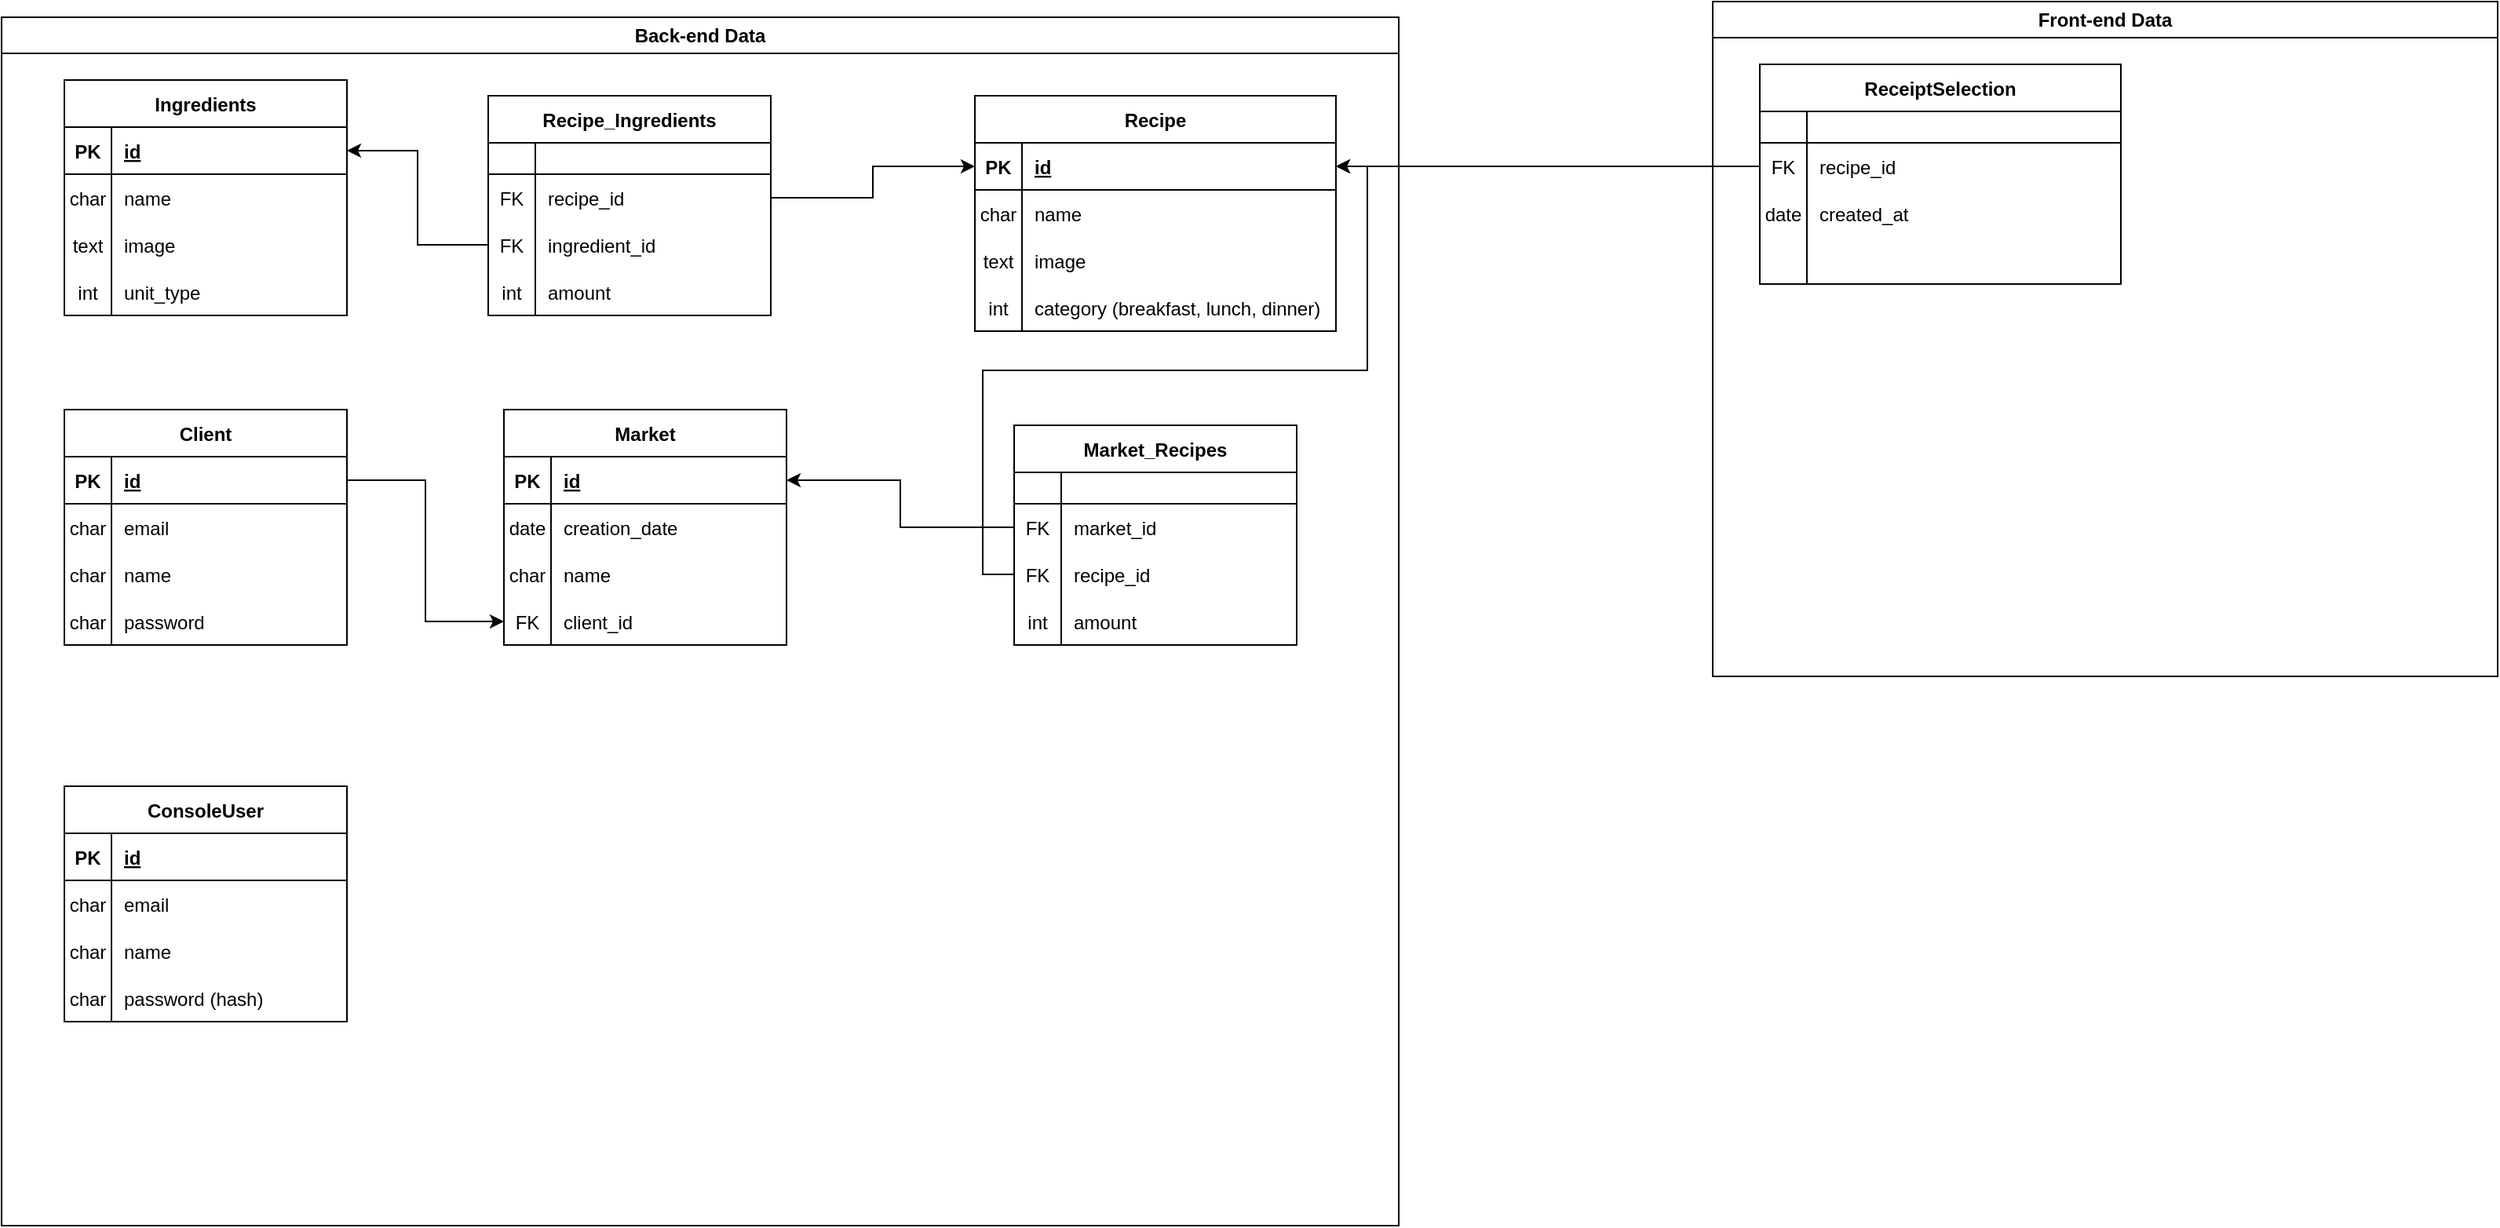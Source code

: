 <mxfile version="20.8.20" type="github">
  <diagram name="Page-1" id="2_nKHmF8KmEiTMEDa6mg">
    <mxGraphModel dx="2074" dy="1148" grid="1" gridSize="10" guides="1" tooltips="1" connect="1" arrows="1" fold="1" page="1" pageScale="1" pageWidth="850" pageHeight="1100" math="0" shadow="0">
      <root>
        <mxCell id="0" />
        <mxCell id="1" parent="0" />
        <mxCell id="o8aWOO_h_zoaQHfDm-lS-99" value="ReceiptSelection" style="shape=table;startSize=30;container=1;collapsible=1;childLayout=tableLayout;fixedRows=1;rowLines=0;fontStyle=1;align=center;resizeLast=1;" vertex="1" parent="1">
          <mxGeometry x="1130" y="130" width="230" height="140" as="geometry" />
        </mxCell>
        <mxCell id="o8aWOO_h_zoaQHfDm-lS-100" value="" style="shape=tableRow;horizontal=0;startSize=0;swimlaneHead=0;swimlaneBody=0;fillColor=none;collapsible=0;dropTarget=0;points=[[0,0.5],[1,0.5]];portConstraint=eastwest;top=0;left=0;right=0;bottom=1;" vertex="1" parent="o8aWOO_h_zoaQHfDm-lS-99">
          <mxGeometry y="30" width="230" height="20" as="geometry" />
        </mxCell>
        <mxCell id="o8aWOO_h_zoaQHfDm-lS-101" value="" style="shape=partialRectangle;connectable=0;fillColor=none;top=0;left=0;bottom=0;right=0;fontStyle=1;overflow=hidden;" vertex="1" parent="o8aWOO_h_zoaQHfDm-lS-100">
          <mxGeometry width="30" height="20" as="geometry">
            <mxRectangle width="30" height="20" as="alternateBounds" />
          </mxGeometry>
        </mxCell>
        <mxCell id="o8aWOO_h_zoaQHfDm-lS-102" value="" style="shape=partialRectangle;connectable=0;fillColor=none;top=0;left=0;bottom=0;right=0;align=left;spacingLeft=6;fontStyle=5;overflow=hidden;" vertex="1" parent="o8aWOO_h_zoaQHfDm-lS-100">
          <mxGeometry x="30" width="200" height="20" as="geometry">
            <mxRectangle width="200" height="20" as="alternateBounds" />
          </mxGeometry>
        </mxCell>
        <mxCell id="o8aWOO_h_zoaQHfDm-lS-103" value="" style="shape=tableRow;horizontal=0;startSize=0;swimlaneHead=0;swimlaneBody=0;fillColor=none;collapsible=0;dropTarget=0;points=[[0,0.5],[1,0.5]];portConstraint=eastwest;top=0;left=0;right=0;bottom=0;" vertex="1" parent="o8aWOO_h_zoaQHfDm-lS-99">
          <mxGeometry y="50" width="230" height="30" as="geometry" />
        </mxCell>
        <mxCell id="o8aWOO_h_zoaQHfDm-lS-104" value="FK" style="shape=partialRectangle;connectable=0;fillColor=none;top=0;left=0;bottom=0;right=0;editable=1;overflow=hidden;" vertex="1" parent="o8aWOO_h_zoaQHfDm-lS-103">
          <mxGeometry width="30" height="30" as="geometry">
            <mxRectangle width="30" height="30" as="alternateBounds" />
          </mxGeometry>
        </mxCell>
        <mxCell id="o8aWOO_h_zoaQHfDm-lS-105" value="recipe_id" style="shape=partialRectangle;connectable=0;fillColor=none;top=0;left=0;bottom=0;right=0;align=left;spacingLeft=6;overflow=hidden;" vertex="1" parent="o8aWOO_h_zoaQHfDm-lS-103">
          <mxGeometry x="30" width="200" height="30" as="geometry">
            <mxRectangle width="200" height="30" as="alternateBounds" />
          </mxGeometry>
        </mxCell>
        <mxCell id="o8aWOO_h_zoaQHfDm-lS-106" value="" style="shape=tableRow;horizontal=0;startSize=0;swimlaneHead=0;swimlaneBody=0;fillColor=none;collapsible=0;dropTarget=0;points=[[0,0.5],[1,0.5]];portConstraint=eastwest;top=0;left=0;right=0;bottom=0;" vertex="1" parent="o8aWOO_h_zoaQHfDm-lS-99">
          <mxGeometry y="80" width="230" height="30" as="geometry" />
        </mxCell>
        <mxCell id="o8aWOO_h_zoaQHfDm-lS-107" value="date" style="shape=partialRectangle;connectable=0;fillColor=none;top=0;left=0;bottom=0;right=0;editable=1;overflow=hidden;" vertex="1" parent="o8aWOO_h_zoaQHfDm-lS-106">
          <mxGeometry width="30" height="30" as="geometry">
            <mxRectangle width="30" height="30" as="alternateBounds" />
          </mxGeometry>
        </mxCell>
        <mxCell id="o8aWOO_h_zoaQHfDm-lS-108" value="created_at" style="shape=partialRectangle;connectable=0;fillColor=none;top=0;left=0;bottom=0;right=0;align=left;spacingLeft=6;overflow=hidden;" vertex="1" parent="o8aWOO_h_zoaQHfDm-lS-106">
          <mxGeometry x="30" width="200" height="30" as="geometry">
            <mxRectangle width="200" height="30" as="alternateBounds" />
          </mxGeometry>
        </mxCell>
        <mxCell id="o8aWOO_h_zoaQHfDm-lS-109" value="" style="shape=tableRow;horizontal=0;startSize=0;swimlaneHead=0;swimlaneBody=0;fillColor=none;collapsible=0;dropTarget=0;points=[[0,0.5],[1,0.5]];portConstraint=eastwest;top=0;left=0;right=0;bottom=0;" vertex="1" parent="o8aWOO_h_zoaQHfDm-lS-99">
          <mxGeometry y="110" width="230" height="30" as="geometry" />
        </mxCell>
        <mxCell id="o8aWOO_h_zoaQHfDm-lS-110" value="" style="shape=partialRectangle;connectable=0;fillColor=none;top=0;left=0;bottom=0;right=0;editable=1;overflow=hidden;" vertex="1" parent="o8aWOO_h_zoaQHfDm-lS-109">
          <mxGeometry width="30" height="30" as="geometry">
            <mxRectangle width="30" height="30" as="alternateBounds" />
          </mxGeometry>
        </mxCell>
        <mxCell id="o8aWOO_h_zoaQHfDm-lS-111" value="" style="shape=partialRectangle;connectable=0;fillColor=none;top=0;left=0;bottom=0;right=0;align=left;spacingLeft=6;overflow=hidden;" vertex="1" parent="o8aWOO_h_zoaQHfDm-lS-109">
          <mxGeometry x="30" width="200" height="30" as="geometry">
            <mxRectangle width="200" height="30" as="alternateBounds" />
          </mxGeometry>
        </mxCell>
        <mxCell id="o8aWOO_h_zoaQHfDm-lS-113" style="edgeStyle=orthogonalEdgeStyle;rounded=0;orthogonalLoop=1;jettySize=auto;html=1;entryX=1;entryY=0.5;entryDx=0;entryDy=0;" edge="1" parent="1" source="o8aWOO_h_zoaQHfDm-lS-103" target="o8aWOO_h_zoaQHfDm-lS-15">
          <mxGeometry relative="1" as="geometry" />
        </mxCell>
        <mxCell id="o8aWOO_h_zoaQHfDm-lS-114" value="Back-end Data" style="swimlane;whiteSpace=wrap;html=1;" vertex="1" parent="1">
          <mxGeometry x="10" y="100" width="890" height="770" as="geometry" />
        </mxCell>
        <mxCell id="o8aWOO_h_zoaQHfDm-lS-1" value="Ingredients" style="shape=table;startSize=30;container=1;collapsible=1;childLayout=tableLayout;fixedRows=1;rowLines=0;fontStyle=1;align=center;resizeLast=1;" vertex="1" parent="o8aWOO_h_zoaQHfDm-lS-114">
          <mxGeometry x="40" y="40" width="180" height="150" as="geometry" />
        </mxCell>
        <mxCell id="o8aWOO_h_zoaQHfDm-lS-2" value="" style="shape=tableRow;horizontal=0;startSize=0;swimlaneHead=0;swimlaneBody=0;fillColor=none;collapsible=0;dropTarget=0;points=[[0,0.5],[1,0.5]];portConstraint=eastwest;top=0;left=0;right=0;bottom=1;" vertex="1" parent="o8aWOO_h_zoaQHfDm-lS-1">
          <mxGeometry y="30" width="180" height="30" as="geometry" />
        </mxCell>
        <mxCell id="o8aWOO_h_zoaQHfDm-lS-3" value="PK" style="shape=partialRectangle;connectable=0;fillColor=none;top=0;left=0;bottom=0;right=0;fontStyle=1;overflow=hidden;" vertex="1" parent="o8aWOO_h_zoaQHfDm-lS-2">
          <mxGeometry width="30" height="30" as="geometry">
            <mxRectangle width="30" height="30" as="alternateBounds" />
          </mxGeometry>
        </mxCell>
        <mxCell id="o8aWOO_h_zoaQHfDm-lS-4" value="id" style="shape=partialRectangle;connectable=0;fillColor=none;top=0;left=0;bottom=0;right=0;align=left;spacingLeft=6;fontStyle=5;overflow=hidden;" vertex="1" parent="o8aWOO_h_zoaQHfDm-lS-2">
          <mxGeometry x="30" width="150" height="30" as="geometry">
            <mxRectangle width="150" height="30" as="alternateBounds" />
          </mxGeometry>
        </mxCell>
        <mxCell id="o8aWOO_h_zoaQHfDm-lS-5" value="" style="shape=tableRow;horizontal=0;startSize=0;swimlaneHead=0;swimlaneBody=0;fillColor=none;collapsible=0;dropTarget=0;points=[[0,0.5],[1,0.5]];portConstraint=eastwest;top=0;left=0;right=0;bottom=0;" vertex="1" parent="o8aWOO_h_zoaQHfDm-lS-1">
          <mxGeometry y="60" width="180" height="30" as="geometry" />
        </mxCell>
        <mxCell id="o8aWOO_h_zoaQHfDm-lS-6" value="char" style="shape=partialRectangle;connectable=0;fillColor=none;top=0;left=0;bottom=0;right=0;editable=1;overflow=hidden;" vertex="1" parent="o8aWOO_h_zoaQHfDm-lS-5">
          <mxGeometry width="30" height="30" as="geometry">
            <mxRectangle width="30" height="30" as="alternateBounds" />
          </mxGeometry>
        </mxCell>
        <mxCell id="o8aWOO_h_zoaQHfDm-lS-7" value="name" style="shape=partialRectangle;connectable=0;fillColor=none;top=0;left=0;bottom=0;right=0;align=left;spacingLeft=6;overflow=hidden;" vertex="1" parent="o8aWOO_h_zoaQHfDm-lS-5">
          <mxGeometry x="30" width="150" height="30" as="geometry">
            <mxRectangle width="150" height="30" as="alternateBounds" />
          </mxGeometry>
        </mxCell>
        <mxCell id="o8aWOO_h_zoaQHfDm-lS-8" value="" style="shape=tableRow;horizontal=0;startSize=0;swimlaneHead=0;swimlaneBody=0;fillColor=none;collapsible=0;dropTarget=0;points=[[0,0.5],[1,0.5]];portConstraint=eastwest;top=0;left=0;right=0;bottom=0;" vertex="1" parent="o8aWOO_h_zoaQHfDm-lS-1">
          <mxGeometry y="90" width="180" height="30" as="geometry" />
        </mxCell>
        <mxCell id="o8aWOO_h_zoaQHfDm-lS-9" value="text" style="shape=partialRectangle;connectable=0;fillColor=none;top=0;left=0;bottom=0;right=0;editable=1;overflow=hidden;" vertex="1" parent="o8aWOO_h_zoaQHfDm-lS-8">
          <mxGeometry width="30" height="30" as="geometry">
            <mxRectangle width="30" height="30" as="alternateBounds" />
          </mxGeometry>
        </mxCell>
        <mxCell id="o8aWOO_h_zoaQHfDm-lS-10" value="image" style="shape=partialRectangle;connectable=0;fillColor=none;top=0;left=0;bottom=0;right=0;align=left;spacingLeft=6;overflow=hidden;" vertex="1" parent="o8aWOO_h_zoaQHfDm-lS-8">
          <mxGeometry x="30" width="150" height="30" as="geometry">
            <mxRectangle width="150" height="30" as="alternateBounds" />
          </mxGeometry>
        </mxCell>
        <mxCell id="o8aWOO_h_zoaQHfDm-lS-11" value="" style="shape=tableRow;horizontal=0;startSize=0;swimlaneHead=0;swimlaneBody=0;fillColor=none;collapsible=0;dropTarget=0;points=[[0,0.5],[1,0.5]];portConstraint=eastwest;top=0;left=0;right=0;bottom=0;" vertex="1" parent="o8aWOO_h_zoaQHfDm-lS-1">
          <mxGeometry y="120" width="180" height="30" as="geometry" />
        </mxCell>
        <mxCell id="o8aWOO_h_zoaQHfDm-lS-12" value="int" style="shape=partialRectangle;connectable=0;fillColor=none;top=0;left=0;bottom=0;right=0;editable=1;overflow=hidden;" vertex="1" parent="o8aWOO_h_zoaQHfDm-lS-11">
          <mxGeometry width="30" height="30" as="geometry">
            <mxRectangle width="30" height="30" as="alternateBounds" />
          </mxGeometry>
        </mxCell>
        <mxCell id="o8aWOO_h_zoaQHfDm-lS-13" value="unit_type" style="shape=partialRectangle;connectable=0;fillColor=none;top=0;left=0;bottom=0;right=0;align=left;spacingLeft=6;overflow=hidden;" vertex="1" parent="o8aWOO_h_zoaQHfDm-lS-11">
          <mxGeometry x="30" width="150" height="30" as="geometry">
            <mxRectangle width="150" height="30" as="alternateBounds" />
          </mxGeometry>
        </mxCell>
        <mxCell id="o8aWOO_h_zoaQHfDm-lS-14" value="Recipe" style="shape=table;startSize=30;container=1;collapsible=1;childLayout=tableLayout;fixedRows=1;rowLines=0;fontStyle=1;align=center;resizeLast=1;" vertex="1" parent="o8aWOO_h_zoaQHfDm-lS-114">
          <mxGeometry x="620" y="50" width="230" height="150" as="geometry" />
        </mxCell>
        <mxCell id="o8aWOO_h_zoaQHfDm-lS-15" value="" style="shape=tableRow;horizontal=0;startSize=0;swimlaneHead=0;swimlaneBody=0;fillColor=none;collapsible=0;dropTarget=0;points=[[0,0.5],[1,0.5]];portConstraint=eastwest;top=0;left=0;right=0;bottom=1;" vertex="1" parent="o8aWOO_h_zoaQHfDm-lS-14">
          <mxGeometry y="30" width="230" height="30" as="geometry" />
        </mxCell>
        <mxCell id="o8aWOO_h_zoaQHfDm-lS-16" value="PK" style="shape=partialRectangle;connectable=0;fillColor=none;top=0;left=0;bottom=0;right=0;fontStyle=1;overflow=hidden;" vertex="1" parent="o8aWOO_h_zoaQHfDm-lS-15">
          <mxGeometry width="30" height="30" as="geometry">
            <mxRectangle width="30" height="30" as="alternateBounds" />
          </mxGeometry>
        </mxCell>
        <mxCell id="o8aWOO_h_zoaQHfDm-lS-17" value="id" style="shape=partialRectangle;connectable=0;fillColor=none;top=0;left=0;bottom=0;right=0;align=left;spacingLeft=6;fontStyle=5;overflow=hidden;" vertex="1" parent="o8aWOO_h_zoaQHfDm-lS-15">
          <mxGeometry x="30" width="200" height="30" as="geometry">
            <mxRectangle width="200" height="30" as="alternateBounds" />
          </mxGeometry>
        </mxCell>
        <mxCell id="o8aWOO_h_zoaQHfDm-lS-18" value="" style="shape=tableRow;horizontal=0;startSize=0;swimlaneHead=0;swimlaneBody=0;fillColor=none;collapsible=0;dropTarget=0;points=[[0,0.5],[1,0.5]];portConstraint=eastwest;top=0;left=0;right=0;bottom=0;" vertex="1" parent="o8aWOO_h_zoaQHfDm-lS-14">
          <mxGeometry y="60" width="230" height="30" as="geometry" />
        </mxCell>
        <mxCell id="o8aWOO_h_zoaQHfDm-lS-19" value="char" style="shape=partialRectangle;connectable=0;fillColor=none;top=0;left=0;bottom=0;right=0;editable=1;overflow=hidden;" vertex="1" parent="o8aWOO_h_zoaQHfDm-lS-18">
          <mxGeometry width="30" height="30" as="geometry">
            <mxRectangle width="30" height="30" as="alternateBounds" />
          </mxGeometry>
        </mxCell>
        <mxCell id="o8aWOO_h_zoaQHfDm-lS-20" value="name" style="shape=partialRectangle;connectable=0;fillColor=none;top=0;left=0;bottom=0;right=0;align=left;spacingLeft=6;overflow=hidden;" vertex="1" parent="o8aWOO_h_zoaQHfDm-lS-18">
          <mxGeometry x="30" width="200" height="30" as="geometry">
            <mxRectangle width="200" height="30" as="alternateBounds" />
          </mxGeometry>
        </mxCell>
        <mxCell id="o8aWOO_h_zoaQHfDm-lS-21" value="" style="shape=tableRow;horizontal=0;startSize=0;swimlaneHead=0;swimlaneBody=0;fillColor=none;collapsible=0;dropTarget=0;points=[[0,0.5],[1,0.5]];portConstraint=eastwest;top=0;left=0;right=0;bottom=0;" vertex="1" parent="o8aWOO_h_zoaQHfDm-lS-14">
          <mxGeometry y="90" width="230" height="30" as="geometry" />
        </mxCell>
        <mxCell id="o8aWOO_h_zoaQHfDm-lS-22" value="text" style="shape=partialRectangle;connectable=0;fillColor=none;top=0;left=0;bottom=0;right=0;editable=1;overflow=hidden;" vertex="1" parent="o8aWOO_h_zoaQHfDm-lS-21">
          <mxGeometry width="30" height="30" as="geometry">
            <mxRectangle width="30" height="30" as="alternateBounds" />
          </mxGeometry>
        </mxCell>
        <mxCell id="o8aWOO_h_zoaQHfDm-lS-23" value="image" style="shape=partialRectangle;connectable=0;fillColor=none;top=0;left=0;bottom=0;right=0;align=left;spacingLeft=6;overflow=hidden;" vertex="1" parent="o8aWOO_h_zoaQHfDm-lS-21">
          <mxGeometry x="30" width="200" height="30" as="geometry">
            <mxRectangle width="200" height="30" as="alternateBounds" />
          </mxGeometry>
        </mxCell>
        <mxCell id="o8aWOO_h_zoaQHfDm-lS-24" value="" style="shape=tableRow;horizontal=0;startSize=0;swimlaneHead=0;swimlaneBody=0;fillColor=none;collapsible=0;dropTarget=0;points=[[0,0.5],[1,0.5]];portConstraint=eastwest;top=0;left=0;right=0;bottom=0;" vertex="1" parent="o8aWOO_h_zoaQHfDm-lS-14">
          <mxGeometry y="120" width="230" height="30" as="geometry" />
        </mxCell>
        <mxCell id="o8aWOO_h_zoaQHfDm-lS-25" value="int" style="shape=partialRectangle;connectable=0;fillColor=none;top=0;left=0;bottom=0;right=0;editable=1;overflow=hidden;" vertex="1" parent="o8aWOO_h_zoaQHfDm-lS-24">
          <mxGeometry width="30" height="30" as="geometry">
            <mxRectangle width="30" height="30" as="alternateBounds" />
          </mxGeometry>
        </mxCell>
        <mxCell id="o8aWOO_h_zoaQHfDm-lS-26" value="category (breakfast, lunch, dinner)" style="shape=partialRectangle;connectable=0;fillColor=none;top=0;left=0;bottom=0;right=0;align=left;spacingLeft=6;overflow=hidden;" vertex="1" parent="o8aWOO_h_zoaQHfDm-lS-24">
          <mxGeometry x="30" width="200" height="30" as="geometry">
            <mxRectangle width="200" height="30" as="alternateBounds" />
          </mxGeometry>
        </mxCell>
        <mxCell id="o8aWOO_h_zoaQHfDm-lS-28" value="Recipe_Ingredients" style="shape=table;startSize=30;container=1;collapsible=1;childLayout=tableLayout;fixedRows=1;rowLines=0;fontStyle=1;align=center;resizeLast=1;" vertex="1" parent="o8aWOO_h_zoaQHfDm-lS-114">
          <mxGeometry x="310" y="50" width="180" height="140" as="geometry" />
        </mxCell>
        <mxCell id="o8aWOO_h_zoaQHfDm-lS-29" value="" style="shape=tableRow;horizontal=0;startSize=0;swimlaneHead=0;swimlaneBody=0;fillColor=none;collapsible=0;dropTarget=0;points=[[0,0.5],[1,0.5]];portConstraint=eastwest;top=0;left=0;right=0;bottom=1;" vertex="1" parent="o8aWOO_h_zoaQHfDm-lS-28">
          <mxGeometry y="30" width="180" height="20" as="geometry" />
        </mxCell>
        <mxCell id="o8aWOO_h_zoaQHfDm-lS-30" value="" style="shape=partialRectangle;connectable=0;fillColor=none;top=0;left=0;bottom=0;right=0;fontStyle=1;overflow=hidden;" vertex="1" parent="o8aWOO_h_zoaQHfDm-lS-29">
          <mxGeometry width="30" height="20" as="geometry">
            <mxRectangle width="30" height="20" as="alternateBounds" />
          </mxGeometry>
        </mxCell>
        <mxCell id="o8aWOO_h_zoaQHfDm-lS-31" value="" style="shape=partialRectangle;connectable=0;fillColor=none;top=0;left=0;bottom=0;right=0;align=left;spacingLeft=6;fontStyle=5;overflow=hidden;" vertex="1" parent="o8aWOO_h_zoaQHfDm-lS-29">
          <mxGeometry x="30" width="150" height="20" as="geometry">
            <mxRectangle width="150" height="20" as="alternateBounds" />
          </mxGeometry>
        </mxCell>
        <mxCell id="o8aWOO_h_zoaQHfDm-lS-32" value="" style="shape=tableRow;horizontal=0;startSize=0;swimlaneHead=0;swimlaneBody=0;fillColor=none;collapsible=0;dropTarget=0;points=[[0,0.5],[1,0.5]];portConstraint=eastwest;top=0;left=0;right=0;bottom=0;" vertex="1" parent="o8aWOO_h_zoaQHfDm-lS-28">
          <mxGeometry y="50" width="180" height="30" as="geometry" />
        </mxCell>
        <mxCell id="o8aWOO_h_zoaQHfDm-lS-33" value="FK" style="shape=partialRectangle;connectable=0;fillColor=none;top=0;left=0;bottom=0;right=0;editable=1;overflow=hidden;" vertex="1" parent="o8aWOO_h_zoaQHfDm-lS-32">
          <mxGeometry width="30" height="30" as="geometry">
            <mxRectangle width="30" height="30" as="alternateBounds" />
          </mxGeometry>
        </mxCell>
        <mxCell id="o8aWOO_h_zoaQHfDm-lS-34" value="recipe_id" style="shape=partialRectangle;connectable=0;fillColor=none;top=0;left=0;bottom=0;right=0;align=left;spacingLeft=6;overflow=hidden;" vertex="1" parent="o8aWOO_h_zoaQHfDm-lS-32">
          <mxGeometry x="30" width="150" height="30" as="geometry">
            <mxRectangle width="150" height="30" as="alternateBounds" />
          </mxGeometry>
        </mxCell>
        <mxCell id="o8aWOO_h_zoaQHfDm-lS-35" value="" style="shape=tableRow;horizontal=0;startSize=0;swimlaneHead=0;swimlaneBody=0;fillColor=none;collapsible=0;dropTarget=0;points=[[0,0.5],[1,0.5]];portConstraint=eastwest;top=0;left=0;right=0;bottom=0;" vertex="1" parent="o8aWOO_h_zoaQHfDm-lS-28">
          <mxGeometry y="80" width="180" height="30" as="geometry" />
        </mxCell>
        <mxCell id="o8aWOO_h_zoaQHfDm-lS-36" value="FK" style="shape=partialRectangle;connectable=0;fillColor=none;top=0;left=0;bottom=0;right=0;editable=1;overflow=hidden;" vertex="1" parent="o8aWOO_h_zoaQHfDm-lS-35">
          <mxGeometry width="30" height="30" as="geometry">
            <mxRectangle width="30" height="30" as="alternateBounds" />
          </mxGeometry>
        </mxCell>
        <mxCell id="o8aWOO_h_zoaQHfDm-lS-37" value="ingredient_id" style="shape=partialRectangle;connectable=0;fillColor=none;top=0;left=0;bottom=0;right=0;align=left;spacingLeft=6;overflow=hidden;" vertex="1" parent="o8aWOO_h_zoaQHfDm-lS-35">
          <mxGeometry x="30" width="150" height="30" as="geometry">
            <mxRectangle width="150" height="30" as="alternateBounds" />
          </mxGeometry>
        </mxCell>
        <mxCell id="o8aWOO_h_zoaQHfDm-lS-38" value="" style="shape=tableRow;horizontal=0;startSize=0;swimlaneHead=0;swimlaneBody=0;fillColor=none;collapsible=0;dropTarget=0;points=[[0,0.5],[1,0.5]];portConstraint=eastwest;top=0;left=0;right=0;bottom=0;" vertex="1" parent="o8aWOO_h_zoaQHfDm-lS-28">
          <mxGeometry y="110" width="180" height="30" as="geometry" />
        </mxCell>
        <mxCell id="o8aWOO_h_zoaQHfDm-lS-39" value="int" style="shape=partialRectangle;connectable=0;fillColor=none;top=0;left=0;bottom=0;right=0;editable=1;overflow=hidden;" vertex="1" parent="o8aWOO_h_zoaQHfDm-lS-38">
          <mxGeometry width="30" height="30" as="geometry">
            <mxRectangle width="30" height="30" as="alternateBounds" />
          </mxGeometry>
        </mxCell>
        <mxCell id="o8aWOO_h_zoaQHfDm-lS-40" value="amount" style="shape=partialRectangle;connectable=0;fillColor=none;top=0;left=0;bottom=0;right=0;align=left;spacingLeft=6;overflow=hidden;" vertex="1" parent="o8aWOO_h_zoaQHfDm-lS-38">
          <mxGeometry x="30" width="150" height="30" as="geometry">
            <mxRectangle width="150" height="30" as="alternateBounds" />
          </mxGeometry>
        </mxCell>
        <mxCell id="o8aWOO_h_zoaQHfDm-lS-41" value="Market" style="shape=table;startSize=30;container=1;collapsible=1;childLayout=tableLayout;fixedRows=1;rowLines=0;fontStyle=1;align=center;resizeLast=1;" vertex="1" parent="o8aWOO_h_zoaQHfDm-lS-114">
          <mxGeometry x="320" y="250" width="180" height="150" as="geometry" />
        </mxCell>
        <mxCell id="o8aWOO_h_zoaQHfDm-lS-42" value="" style="shape=tableRow;horizontal=0;startSize=0;swimlaneHead=0;swimlaneBody=0;fillColor=none;collapsible=0;dropTarget=0;points=[[0,0.5],[1,0.5]];portConstraint=eastwest;top=0;left=0;right=0;bottom=1;" vertex="1" parent="o8aWOO_h_zoaQHfDm-lS-41">
          <mxGeometry y="30" width="180" height="30" as="geometry" />
        </mxCell>
        <mxCell id="o8aWOO_h_zoaQHfDm-lS-43" value="PK" style="shape=partialRectangle;connectable=0;fillColor=none;top=0;left=0;bottom=0;right=0;fontStyle=1;overflow=hidden;" vertex="1" parent="o8aWOO_h_zoaQHfDm-lS-42">
          <mxGeometry width="30" height="30" as="geometry">
            <mxRectangle width="30" height="30" as="alternateBounds" />
          </mxGeometry>
        </mxCell>
        <mxCell id="o8aWOO_h_zoaQHfDm-lS-44" value="id" style="shape=partialRectangle;connectable=0;fillColor=none;top=0;left=0;bottom=0;right=0;align=left;spacingLeft=6;fontStyle=5;overflow=hidden;" vertex="1" parent="o8aWOO_h_zoaQHfDm-lS-42">
          <mxGeometry x="30" width="150" height="30" as="geometry">
            <mxRectangle width="150" height="30" as="alternateBounds" />
          </mxGeometry>
        </mxCell>
        <mxCell id="o8aWOO_h_zoaQHfDm-lS-45" value="" style="shape=tableRow;horizontal=0;startSize=0;swimlaneHead=0;swimlaneBody=0;fillColor=none;collapsible=0;dropTarget=0;points=[[0,0.5],[1,0.5]];portConstraint=eastwest;top=0;left=0;right=0;bottom=0;" vertex="1" parent="o8aWOO_h_zoaQHfDm-lS-41">
          <mxGeometry y="60" width="180" height="30" as="geometry" />
        </mxCell>
        <mxCell id="o8aWOO_h_zoaQHfDm-lS-46" value="date" style="shape=partialRectangle;connectable=0;fillColor=none;top=0;left=0;bottom=0;right=0;editable=1;overflow=hidden;" vertex="1" parent="o8aWOO_h_zoaQHfDm-lS-45">
          <mxGeometry width="30" height="30" as="geometry">
            <mxRectangle width="30" height="30" as="alternateBounds" />
          </mxGeometry>
        </mxCell>
        <mxCell id="o8aWOO_h_zoaQHfDm-lS-47" value="creation_date" style="shape=partialRectangle;connectable=0;fillColor=none;top=0;left=0;bottom=0;right=0;align=left;spacingLeft=6;overflow=hidden;" vertex="1" parent="o8aWOO_h_zoaQHfDm-lS-45">
          <mxGeometry x="30" width="150" height="30" as="geometry">
            <mxRectangle width="150" height="30" as="alternateBounds" />
          </mxGeometry>
        </mxCell>
        <mxCell id="o8aWOO_h_zoaQHfDm-lS-48" value="" style="shape=tableRow;horizontal=0;startSize=0;swimlaneHead=0;swimlaneBody=0;fillColor=none;collapsible=0;dropTarget=0;points=[[0,0.5],[1,0.5]];portConstraint=eastwest;top=0;left=0;right=0;bottom=0;" vertex="1" parent="o8aWOO_h_zoaQHfDm-lS-41">
          <mxGeometry y="90" width="180" height="30" as="geometry" />
        </mxCell>
        <mxCell id="o8aWOO_h_zoaQHfDm-lS-49" value="char" style="shape=partialRectangle;connectable=0;fillColor=none;top=0;left=0;bottom=0;right=0;editable=1;overflow=hidden;" vertex="1" parent="o8aWOO_h_zoaQHfDm-lS-48">
          <mxGeometry width="30" height="30" as="geometry">
            <mxRectangle width="30" height="30" as="alternateBounds" />
          </mxGeometry>
        </mxCell>
        <mxCell id="o8aWOO_h_zoaQHfDm-lS-50" value="name" style="shape=partialRectangle;connectable=0;fillColor=none;top=0;left=0;bottom=0;right=0;align=left;spacingLeft=6;overflow=hidden;" vertex="1" parent="o8aWOO_h_zoaQHfDm-lS-48">
          <mxGeometry x="30" width="150" height="30" as="geometry">
            <mxRectangle width="150" height="30" as="alternateBounds" />
          </mxGeometry>
        </mxCell>
        <mxCell id="o8aWOO_h_zoaQHfDm-lS-51" value="" style="shape=tableRow;horizontal=0;startSize=0;swimlaneHead=0;swimlaneBody=0;fillColor=none;collapsible=0;dropTarget=0;points=[[0,0.5],[1,0.5]];portConstraint=eastwest;top=0;left=0;right=0;bottom=0;" vertex="1" parent="o8aWOO_h_zoaQHfDm-lS-41">
          <mxGeometry y="120" width="180" height="30" as="geometry" />
        </mxCell>
        <mxCell id="o8aWOO_h_zoaQHfDm-lS-52" value="FK" style="shape=partialRectangle;connectable=0;fillColor=none;top=0;left=0;bottom=0;right=0;editable=1;overflow=hidden;" vertex="1" parent="o8aWOO_h_zoaQHfDm-lS-51">
          <mxGeometry width="30" height="30" as="geometry">
            <mxRectangle width="30" height="30" as="alternateBounds" />
          </mxGeometry>
        </mxCell>
        <mxCell id="o8aWOO_h_zoaQHfDm-lS-53" value="client_id" style="shape=partialRectangle;connectable=0;fillColor=none;top=0;left=0;bottom=0;right=0;align=left;spacingLeft=6;overflow=hidden;" vertex="1" parent="o8aWOO_h_zoaQHfDm-lS-51">
          <mxGeometry x="30" width="150" height="30" as="geometry">
            <mxRectangle width="150" height="30" as="alternateBounds" />
          </mxGeometry>
        </mxCell>
        <mxCell id="o8aWOO_h_zoaQHfDm-lS-54" value="Market_Recipes" style="shape=table;startSize=30;container=1;collapsible=1;childLayout=tableLayout;fixedRows=1;rowLines=0;fontStyle=1;align=center;resizeLast=1;" vertex="1" parent="o8aWOO_h_zoaQHfDm-lS-114">
          <mxGeometry x="645" y="260" width="180" height="140" as="geometry" />
        </mxCell>
        <mxCell id="o8aWOO_h_zoaQHfDm-lS-55" value="" style="shape=tableRow;horizontal=0;startSize=0;swimlaneHead=0;swimlaneBody=0;fillColor=none;collapsible=0;dropTarget=0;points=[[0,0.5],[1,0.5]];portConstraint=eastwest;top=0;left=0;right=0;bottom=1;" vertex="1" parent="o8aWOO_h_zoaQHfDm-lS-54">
          <mxGeometry y="30" width="180" height="20" as="geometry" />
        </mxCell>
        <mxCell id="o8aWOO_h_zoaQHfDm-lS-56" value="" style="shape=partialRectangle;connectable=0;fillColor=none;top=0;left=0;bottom=0;right=0;fontStyle=1;overflow=hidden;" vertex="1" parent="o8aWOO_h_zoaQHfDm-lS-55">
          <mxGeometry width="30" height="20" as="geometry">
            <mxRectangle width="30" height="20" as="alternateBounds" />
          </mxGeometry>
        </mxCell>
        <mxCell id="o8aWOO_h_zoaQHfDm-lS-57" value="" style="shape=partialRectangle;connectable=0;fillColor=none;top=0;left=0;bottom=0;right=0;align=left;spacingLeft=6;fontStyle=5;overflow=hidden;" vertex="1" parent="o8aWOO_h_zoaQHfDm-lS-55">
          <mxGeometry x="30" width="150" height="20" as="geometry">
            <mxRectangle width="150" height="20" as="alternateBounds" />
          </mxGeometry>
        </mxCell>
        <mxCell id="o8aWOO_h_zoaQHfDm-lS-58" value="" style="shape=tableRow;horizontal=0;startSize=0;swimlaneHead=0;swimlaneBody=0;fillColor=none;collapsible=0;dropTarget=0;points=[[0,0.5],[1,0.5]];portConstraint=eastwest;top=0;left=0;right=0;bottom=0;" vertex="1" parent="o8aWOO_h_zoaQHfDm-lS-54">
          <mxGeometry y="50" width="180" height="30" as="geometry" />
        </mxCell>
        <mxCell id="o8aWOO_h_zoaQHfDm-lS-59" value="FK" style="shape=partialRectangle;connectable=0;fillColor=none;top=0;left=0;bottom=0;right=0;editable=1;overflow=hidden;" vertex="1" parent="o8aWOO_h_zoaQHfDm-lS-58">
          <mxGeometry width="30" height="30" as="geometry">
            <mxRectangle width="30" height="30" as="alternateBounds" />
          </mxGeometry>
        </mxCell>
        <mxCell id="o8aWOO_h_zoaQHfDm-lS-60" value="market_id" style="shape=partialRectangle;connectable=0;fillColor=none;top=0;left=0;bottom=0;right=0;align=left;spacingLeft=6;overflow=hidden;" vertex="1" parent="o8aWOO_h_zoaQHfDm-lS-58">
          <mxGeometry x="30" width="150" height="30" as="geometry">
            <mxRectangle width="150" height="30" as="alternateBounds" />
          </mxGeometry>
        </mxCell>
        <mxCell id="o8aWOO_h_zoaQHfDm-lS-61" value="" style="shape=tableRow;horizontal=0;startSize=0;swimlaneHead=0;swimlaneBody=0;fillColor=none;collapsible=0;dropTarget=0;points=[[0,0.5],[1,0.5]];portConstraint=eastwest;top=0;left=0;right=0;bottom=0;" vertex="1" parent="o8aWOO_h_zoaQHfDm-lS-54">
          <mxGeometry y="80" width="180" height="30" as="geometry" />
        </mxCell>
        <mxCell id="o8aWOO_h_zoaQHfDm-lS-62" value="FK" style="shape=partialRectangle;connectable=0;fillColor=none;top=0;left=0;bottom=0;right=0;editable=1;overflow=hidden;" vertex="1" parent="o8aWOO_h_zoaQHfDm-lS-61">
          <mxGeometry width="30" height="30" as="geometry">
            <mxRectangle width="30" height="30" as="alternateBounds" />
          </mxGeometry>
        </mxCell>
        <mxCell id="o8aWOO_h_zoaQHfDm-lS-63" value="recipe_id" style="shape=partialRectangle;connectable=0;fillColor=none;top=0;left=0;bottom=0;right=0;align=left;spacingLeft=6;overflow=hidden;" vertex="1" parent="o8aWOO_h_zoaQHfDm-lS-61">
          <mxGeometry x="30" width="150" height="30" as="geometry">
            <mxRectangle width="150" height="30" as="alternateBounds" />
          </mxGeometry>
        </mxCell>
        <mxCell id="o8aWOO_h_zoaQHfDm-lS-64" value="" style="shape=tableRow;horizontal=0;startSize=0;swimlaneHead=0;swimlaneBody=0;fillColor=none;collapsible=0;dropTarget=0;points=[[0,0.5],[1,0.5]];portConstraint=eastwest;top=0;left=0;right=0;bottom=0;" vertex="1" parent="o8aWOO_h_zoaQHfDm-lS-54">
          <mxGeometry y="110" width="180" height="30" as="geometry" />
        </mxCell>
        <mxCell id="o8aWOO_h_zoaQHfDm-lS-65" value="int" style="shape=partialRectangle;connectable=0;fillColor=none;top=0;left=0;bottom=0;right=0;editable=1;overflow=hidden;" vertex="1" parent="o8aWOO_h_zoaQHfDm-lS-64">
          <mxGeometry width="30" height="30" as="geometry">
            <mxRectangle width="30" height="30" as="alternateBounds" />
          </mxGeometry>
        </mxCell>
        <mxCell id="o8aWOO_h_zoaQHfDm-lS-66" value="amount" style="shape=partialRectangle;connectable=0;fillColor=none;top=0;left=0;bottom=0;right=0;align=left;spacingLeft=6;overflow=hidden;" vertex="1" parent="o8aWOO_h_zoaQHfDm-lS-64">
          <mxGeometry x="30" width="150" height="30" as="geometry">
            <mxRectangle width="150" height="30" as="alternateBounds" />
          </mxGeometry>
        </mxCell>
        <mxCell id="o8aWOO_h_zoaQHfDm-lS-67" value="Client" style="shape=table;startSize=30;container=1;collapsible=1;childLayout=tableLayout;fixedRows=1;rowLines=0;fontStyle=1;align=center;resizeLast=1;" vertex="1" parent="o8aWOO_h_zoaQHfDm-lS-114">
          <mxGeometry x="40" y="250" width="180" height="150" as="geometry" />
        </mxCell>
        <mxCell id="o8aWOO_h_zoaQHfDm-lS-68" value="" style="shape=tableRow;horizontal=0;startSize=0;swimlaneHead=0;swimlaneBody=0;fillColor=none;collapsible=0;dropTarget=0;points=[[0,0.5],[1,0.5]];portConstraint=eastwest;top=0;left=0;right=0;bottom=1;" vertex="1" parent="o8aWOO_h_zoaQHfDm-lS-67">
          <mxGeometry y="30" width="180" height="30" as="geometry" />
        </mxCell>
        <mxCell id="o8aWOO_h_zoaQHfDm-lS-69" value="PK" style="shape=partialRectangle;connectable=0;fillColor=none;top=0;left=0;bottom=0;right=0;fontStyle=1;overflow=hidden;" vertex="1" parent="o8aWOO_h_zoaQHfDm-lS-68">
          <mxGeometry width="30" height="30" as="geometry">
            <mxRectangle width="30" height="30" as="alternateBounds" />
          </mxGeometry>
        </mxCell>
        <mxCell id="o8aWOO_h_zoaQHfDm-lS-70" value="id" style="shape=partialRectangle;connectable=0;fillColor=none;top=0;left=0;bottom=0;right=0;align=left;spacingLeft=6;fontStyle=5;overflow=hidden;" vertex="1" parent="o8aWOO_h_zoaQHfDm-lS-68">
          <mxGeometry x="30" width="150" height="30" as="geometry">
            <mxRectangle width="150" height="30" as="alternateBounds" />
          </mxGeometry>
        </mxCell>
        <mxCell id="o8aWOO_h_zoaQHfDm-lS-71" value="" style="shape=tableRow;horizontal=0;startSize=0;swimlaneHead=0;swimlaneBody=0;fillColor=none;collapsible=0;dropTarget=0;points=[[0,0.5],[1,0.5]];portConstraint=eastwest;top=0;left=0;right=0;bottom=0;" vertex="1" parent="o8aWOO_h_zoaQHfDm-lS-67">
          <mxGeometry y="60" width="180" height="30" as="geometry" />
        </mxCell>
        <mxCell id="o8aWOO_h_zoaQHfDm-lS-72" value="char" style="shape=partialRectangle;connectable=0;fillColor=none;top=0;left=0;bottom=0;right=0;editable=1;overflow=hidden;" vertex="1" parent="o8aWOO_h_zoaQHfDm-lS-71">
          <mxGeometry width="30" height="30" as="geometry">
            <mxRectangle width="30" height="30" as="alternateBounds" />
          </mxGeometry>
        </mxCell>
        <mxCell id="o8aWOO_h_zoaQHfDm-lS-73" value="email" style="shape=partialRectangle;connectable=0;fillColor=none;top=0;left=0;bottom=0;right=0;align=left;spacingLeft=6;overflow=hidden;" vertex="1" parent="o8aWOO_h_zoaQHfDm-lS-71">
          <mxGeometry x="30" width="150" height="30" as="geometry">
            <mxRectangle width="150" height="30" as="alternateBounds" />
          </mxGeometry>
        </mxCell>
        <mxCell id="o8aWOO_h_zoaQHfDm-lS-74" value="" style="shape=tableRow;horizontal=0;startSize=0;swimlaneHead=0;swimlaneBody=0;fillColor=none;collapsible=0;dropTarget=0;points=[[0,0.5],[1,0.5]];portConstraint=eastwest;top=0;left=0;right=0;bottom=0;" vertex="1" parent="o8aWOO_h_zoaQHfDm-lS-67">
          <mxGeometry y="90" width="180" height="30" as="geometry" />
        </mxCell>
        <mxCell id="o8aWOO_h_zoaQHfDm-lS-75" value="char" style="shape=partialRectangle;connectable=0;fillColor=none;top=0;left=0;bottom=0;right=0;editable=1;overflow=hidden;" vertex="1" parent="o8aWOO_h_zoaQHfDm-lS-74">
          <mxGeometry width="30" height="30" as="geometry">
            <mxRectangle width="30" height="30" as="alternateBounds" />
          </mxGeometry>
        </mxCell>
        <mxCell id="o8aWOO_h_zoaQHfDm-lS-76" value="name" style="shape=partialRectangle;connectable=0;fillColor=none;top=0;left=0;bottom=0;right=0;align=left;spacingLeft=6;overflow=hidden;" vertex="1" parent="o8aWOO_h_zoaQHfDm-lS-74">
          <mxGeometry x="30" width="150" height="30" as="geometry">
            <mxRectangle width="150" height="30" as="alternateBounds" />
          </mxGeometry>
        </mxCell>
        <mxCell id="o8aWOO_h_zoaQHfDm-lS-77" value="" style="shape=tableRow;horizontal=0;startSize=0;swimlaneHead=0;swimlaneBody=0;fillColor=none;collapsible=0;dropTarget=0;points=[[0,0.5],[1,0.5]];portConstraint=eastwest;top=0;left=0;right=0;bottom=0;" vertex="1" parent="o8aWOO_h_zoaQHfDm-lS-67">
          <mxGeometry y="120" width="180" height="30" as="geometry" />
        </mxCell>
        <mxCell id="o8aWOO_h_zoaQHfDm-lS-78" value="char" style="shape=partialRectangle;connectable=0;fillColor=none;top=0;left=0;bottom=0;right=0;editable=1;overflow=hidden;" vertex="1" parent="o8aWOO_h_zoaQHfDm-lS-77">
          <mxGeometry width="30" height="30" as="geometry">
            <mxRectangle width="30" height="30" as="alternateBounds" />
          </mxGeometry>
        </mxCell>
        <mxCell id="o8aWOO_h_zoaQHfDm-lS-79" value="password" style="shape=partialRectangle;connectable=0;fillColor=none;top=0;left=0;bottom=0;right=0;align=left;spacingLeft=6;overflow=hidden;" vertex="1" parent="o8aWOO_h_zoaQHfDm-lS-77">
          <mxGeometry x="30" width="150" height="30" as="geometry">
            <mxRectangle width="150" height="30" as="alternateBounds" />
          </mxGeometry>
        </mxCell>
        <mxCell id="o8aWOO_h_zoaQHfDm-lS-80" value="ConsoleUser" style="shape=table;startSize=30;container=1;collapsible=1;childLayout=tableLayout;fixedRows=1;rowLines=0;fontStyle=1;align=center;resizeLast=1;" vertex="1" parent="o8aWOO_h_zoaQHfDm-lS-114">
          <mxGeometry x="40" y="490" width="180" height="150" as="geometry" />
        </mxCell>
        <mxCell id="o8aWOO_h_zoaQHfDm-lS-81" value="" style="shape=tableRow;horizontal=0;startSize=0;swimlaneHead=0;swimlaneBody=0;fillColor=none;collapsible=0;dropTarget=0;points=[[0,0.5],[1,0.5]];portConstraint=eastwest;top=0;left=0;right=0;bottom=1;" vertex="1" parent="o8aWOO_h_zoaQHfDm-lS-80">
          <mxGeometry y="30" width="180" height="30" as="geometry" />
        </mxCell>
        <mxCell id="o8aWOO_h_zoaQHfDm-lS-82" value="PK" style="shape=partialRectangle;connectable=0;fillColor=none;top=0;left=0;bottom=0;right=0;fontStyle=1;overflow=hidden;" vertex="1" parent="o8aWOO_h_zoaQHfDm-lS-81">
          <mxGeometry width="30" height="30" as="geometry">
            <mxRectangle width="30" height="30" as="alternateBounds" />
          </mxGeometry>
        </mxCell>
        <mxCell id="o8aWOO_h_zoaQHfDm-lS-83" value="id" style="shape=partialRectangle;connectable=0;fillColor=none;top=0;left=0;bottom=0;right=0;align=left;spacingLeft=6;fontStyle=5;overflow=hidden;" vertex="1" parent="o8aWOO_h_zoaQHfDm-lS-81">
          <mxGeometry x="30" width="150" height="30" as="geometry">
            <mxRectangle width="150" height="30" as="alternateBounds" />
          </mxGeometry>
        </mxCell>
        <mxCell id="o8aWOO_h_zoaQHfDm-lS-84" value="" style="shape=tableRow;horizontal=0;startSize=0;swimlaneHead=0;swimlaneBody=0;fillColor=none;collapsible=0;dropTarget=0;points=[[0,0.5],[1,0.5]];portConstraint=eastwest;top=0;left=0;right=0;bottom=0;" vertex="1" parent="o8aWOO_h_zoaQHfDm-lS-80">
          <mxGeometry y="60" width="180" height="30" as="geometry" />
        </mxCell>
        <mxCell id="o8aWOO_h_zoaQHfDm-lS-85" value="char" style="shape=partialRectangle;connectable=0;fillColor=none;top=0;left=0;bottom=0;right=0;editable=1;overflow=hidden;" vertex="1" parent="o8aWOO_h_zoaQHfDm-lS-84">
          <mxGeometry width="30" height="30" as="geometry">
            <mxRectangle width="30" height="30" as="alternateBounds" />
          </mxGeometry>
        </mxCell>
        <mxCell id="o8aWOO_h_zoaQHfDm-lS-86" value="email" style="shape=partialRectangle;connectable=0;fillColor=none;top=0;left=0;bottom=0;right=0;align=left;spacingLeft=6;overflow=hidden;" vertex="1" parent="o8aWOO_h_zoaQHfDm-lS-84">
          <mxGeometry x="30" width="150" height="30" as="geometry">
            <mxRectangle width="150" height="30" as="alternateBounds" />
          </mxGeometry>
        </mxCell>
        <mxCell id="o8aWOO_h_zoaQHfDm-lS-87" value="" style="shape=tableRow;horizontal=0;startSize=0;swimlaneHead=0;swimlaneBody=0;fillColor=none;collapsible=0;dropTarget=0;points=[[0,0.5],[1,0.5]];portConstraint=eastwest;top=0;left=0;right=0;bottom=0;" vertex="1" parent="o8aWOO_h_zoaQHfDm-lS-80">
          <mxGeometry y="90" width="180" height="30" as="geometry" />
        </mxCell>
        <mxCell id="o8aWOO_h_zoaQHfDm-lS-88" value="char" style="shape=partialRectangle;connectable=0;fillColor=none;top=0;left=0;bottom=0;right=0;editable=1;overflow=hidden;" vertex="1" parent="o8aWOO_h_zoaQHfDm-lS-87">
          <mxGeometry width="30" height="30" as="geometry">
            <mxRectangle width="30" height="30" as="alternateBounds" />
          </mxGeometry>
        </mxCell>
        <mxCell id="o8aWOO_h_zoaQHfDm-lS-89" value="name" style="shape=partialRectangle;connectable=0;fillColor=none;top=0;left=0;bottom=0;right=0;align=left;spacingLeft=6;overflow=hidden;" vertex="1" parent="o8aWOO_h_zoaQHfDm-lS-87">
          <mxGeometry x="30" width="150" height="30" as="geometry">
            <mxRectangle width="150" height="30" as="alternateBounds" />
          </mxGeometry>
        </mxCell>
        <mxCell id="o8aWOO_h_zoaQHfDm-lS-90" value="" style="shape=tableRow;horizontal=0;startSize=0;swimlaneHead=0;swimlaneBody=0;fillColor=none;collapsible=0;dropTarget=0;points=[[0,0.5],[1,0.5]];portConstraint=eastwest;top=0;left=0;right=0;bottom=0;" vertex="1" parent="o8aWOO_h_zoaQHfDm-lS-80">
          <mxGeometry y="120" width="180" height="30" as="geometry" />
        </mxCell>
        <mxCell id="o8aWOO_h_zoaQHfDm-lS-91" value="char" style="shape=partialRectangle;connectable=0;fillColor=none;top=0;left=0;bottom=0;right=0;editable=1;overflow=hidden;" vertex="1" parent="o8aWOO_h_zoaQHfDm-lS-90">
          <mxGeometry width="30" height="30" as="geometry">
            <mxRectangle width="30" height="30" as="alternateBounds" />
          </mxGeometry>
        </mxCell>
        <mxCell id="o8aWOO_h_zoaQHfDm-lS-92" value="password (hash)" style="shape=partialRectangle;connectable=0;fillColor=none;top=0;left=0;bottom=0;right=0;align=left;spacingLeft=6;overflow=hidden;" vertex="1" parent="o8aWOO_h_zoaQHfDm-lS-90">
          <mxGeometry x="30" width="150" height="30" as="geometry">
            <mxRectangle width="150" height="30" as="alternateBounds" />
          </mxGeometry>
        </mxCell>
        <mxCell id="o8aWOO_h_zoaQHfDm-lS-94" style="edgeStyle=orthogonalEdgeStyle;rounded=0;orthogonalLoop=1;jettySize=auto;html=1;exitX=0;exitY=0.5;exitDx=0;exitDy=0;" edge="1" parent="o8aWOO_h_zoaQHfDm-lS-114" source="o8aWOO_h_zoaQHfDm-lS-35" target="o8aWOO_h_zoaQHfDm-lS-2">
          <mxGeometry relative="1" as="geometry" />
        </mxCell>
        <mxCell id="o8aWOO_h_zoaQHfDm-lS-95" style="edgeStyle=orthogonalEdgeStyle;rounded=0;orthogonalLoop=1;jettySize=auto;html=1;entryX=0;entryY=0.5;entryDx=0;entryDy=0;" edge="1" parent="o8aWOO_h_zoaQHfDm-lS-114" source="o8aWOO_h_zoaQHfDm-lS-32" target="o8aWOO_h_zoaQHfDm-lS-15">
          <mxGeometry relative="1" as="geometry" />
        </mxCell>
        <mxCell id="o8aWOO_h_zoaQHfDm-lS-96" style="edgeStyle=orthogonalEdgeStyle;rounded=0;orthogonalLoop=1;jettySize=auto;html=1;entryX=0;entryY=0.5;entryDx=0;entryDy=0;" edge="1" parent="o8aWOO_h_zoaQHfDm-lS-114" source="o8aWOO_h_zoaQHfDm-lS-68" target="o8aWOO_h_zoaQHfDm-lS-51">
          <mxGeometry relative="1" as="geometry" />
        </mxCell>
        <mxCell id="o8aWOO_h_zoaQHfDm-lS-97" style="edgeStyle=orthogonalEdgeStyle;rounded=0;orthogonalLoop=1;jettySize=auto;html=1;" edge="1" parent="o8aWOO_h_zoaQHfDm-lS-114" source="o8aWOO_h_zoaQHfDm-lS-58" target="o8aWOO_h_zoaQHfDm-lS-42">
          <mxGeometry relative="1" as="geometry" />
        </mxCell>
        <mxCell id="o8aWOO_h_zoaQHfDm-lS-98" style="edgeStyle=orthogonalEdgeStyle;rounded=0;orthogonalLoop=1;jettySize=auto;html=1;entryX=1;entryY=0.5;entryDx=0;entryDy=0;" edge="1" parent="o8aWOO_h_zoaQHfDm-lS-114" source="o8aWOO_h_zoaQHfDm-lS-61" target="o8aWOO_h_zoaQHfDm-lS-15">
          <mxGeometry relative="1" as="geometry" />
        </mxCell>
        <mxCell id="o8aWOO_h_zoaQHfDm-lS-116" value="Front-end Data" style="swimlane;whiteSpace=wrap;html=1;" vertex="1" parent="1">
          <mxGeometry x="1100" y="90" width="500" height="430" as="geometry" />
        </mxCell>
      </root>
    </mxGraphModel>
  </diagram>
</mxfile>
